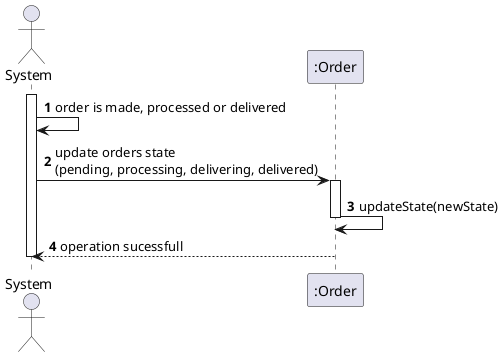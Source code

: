 @startuml
autonumber
'hide footbox
actor "System" as SYS

participant ":Order" as ORD


activate SYS
SYS -> SYS : order is made, processed or delivered

SYS -> ORD : update orders state \n(pending, processing, delivering, delivered)
activate ORD
ORD -> ORD : updateState(newState)
deactivate ORD
ORD --> SYS : operation sucessfull

deactivate SYS


@enduml

